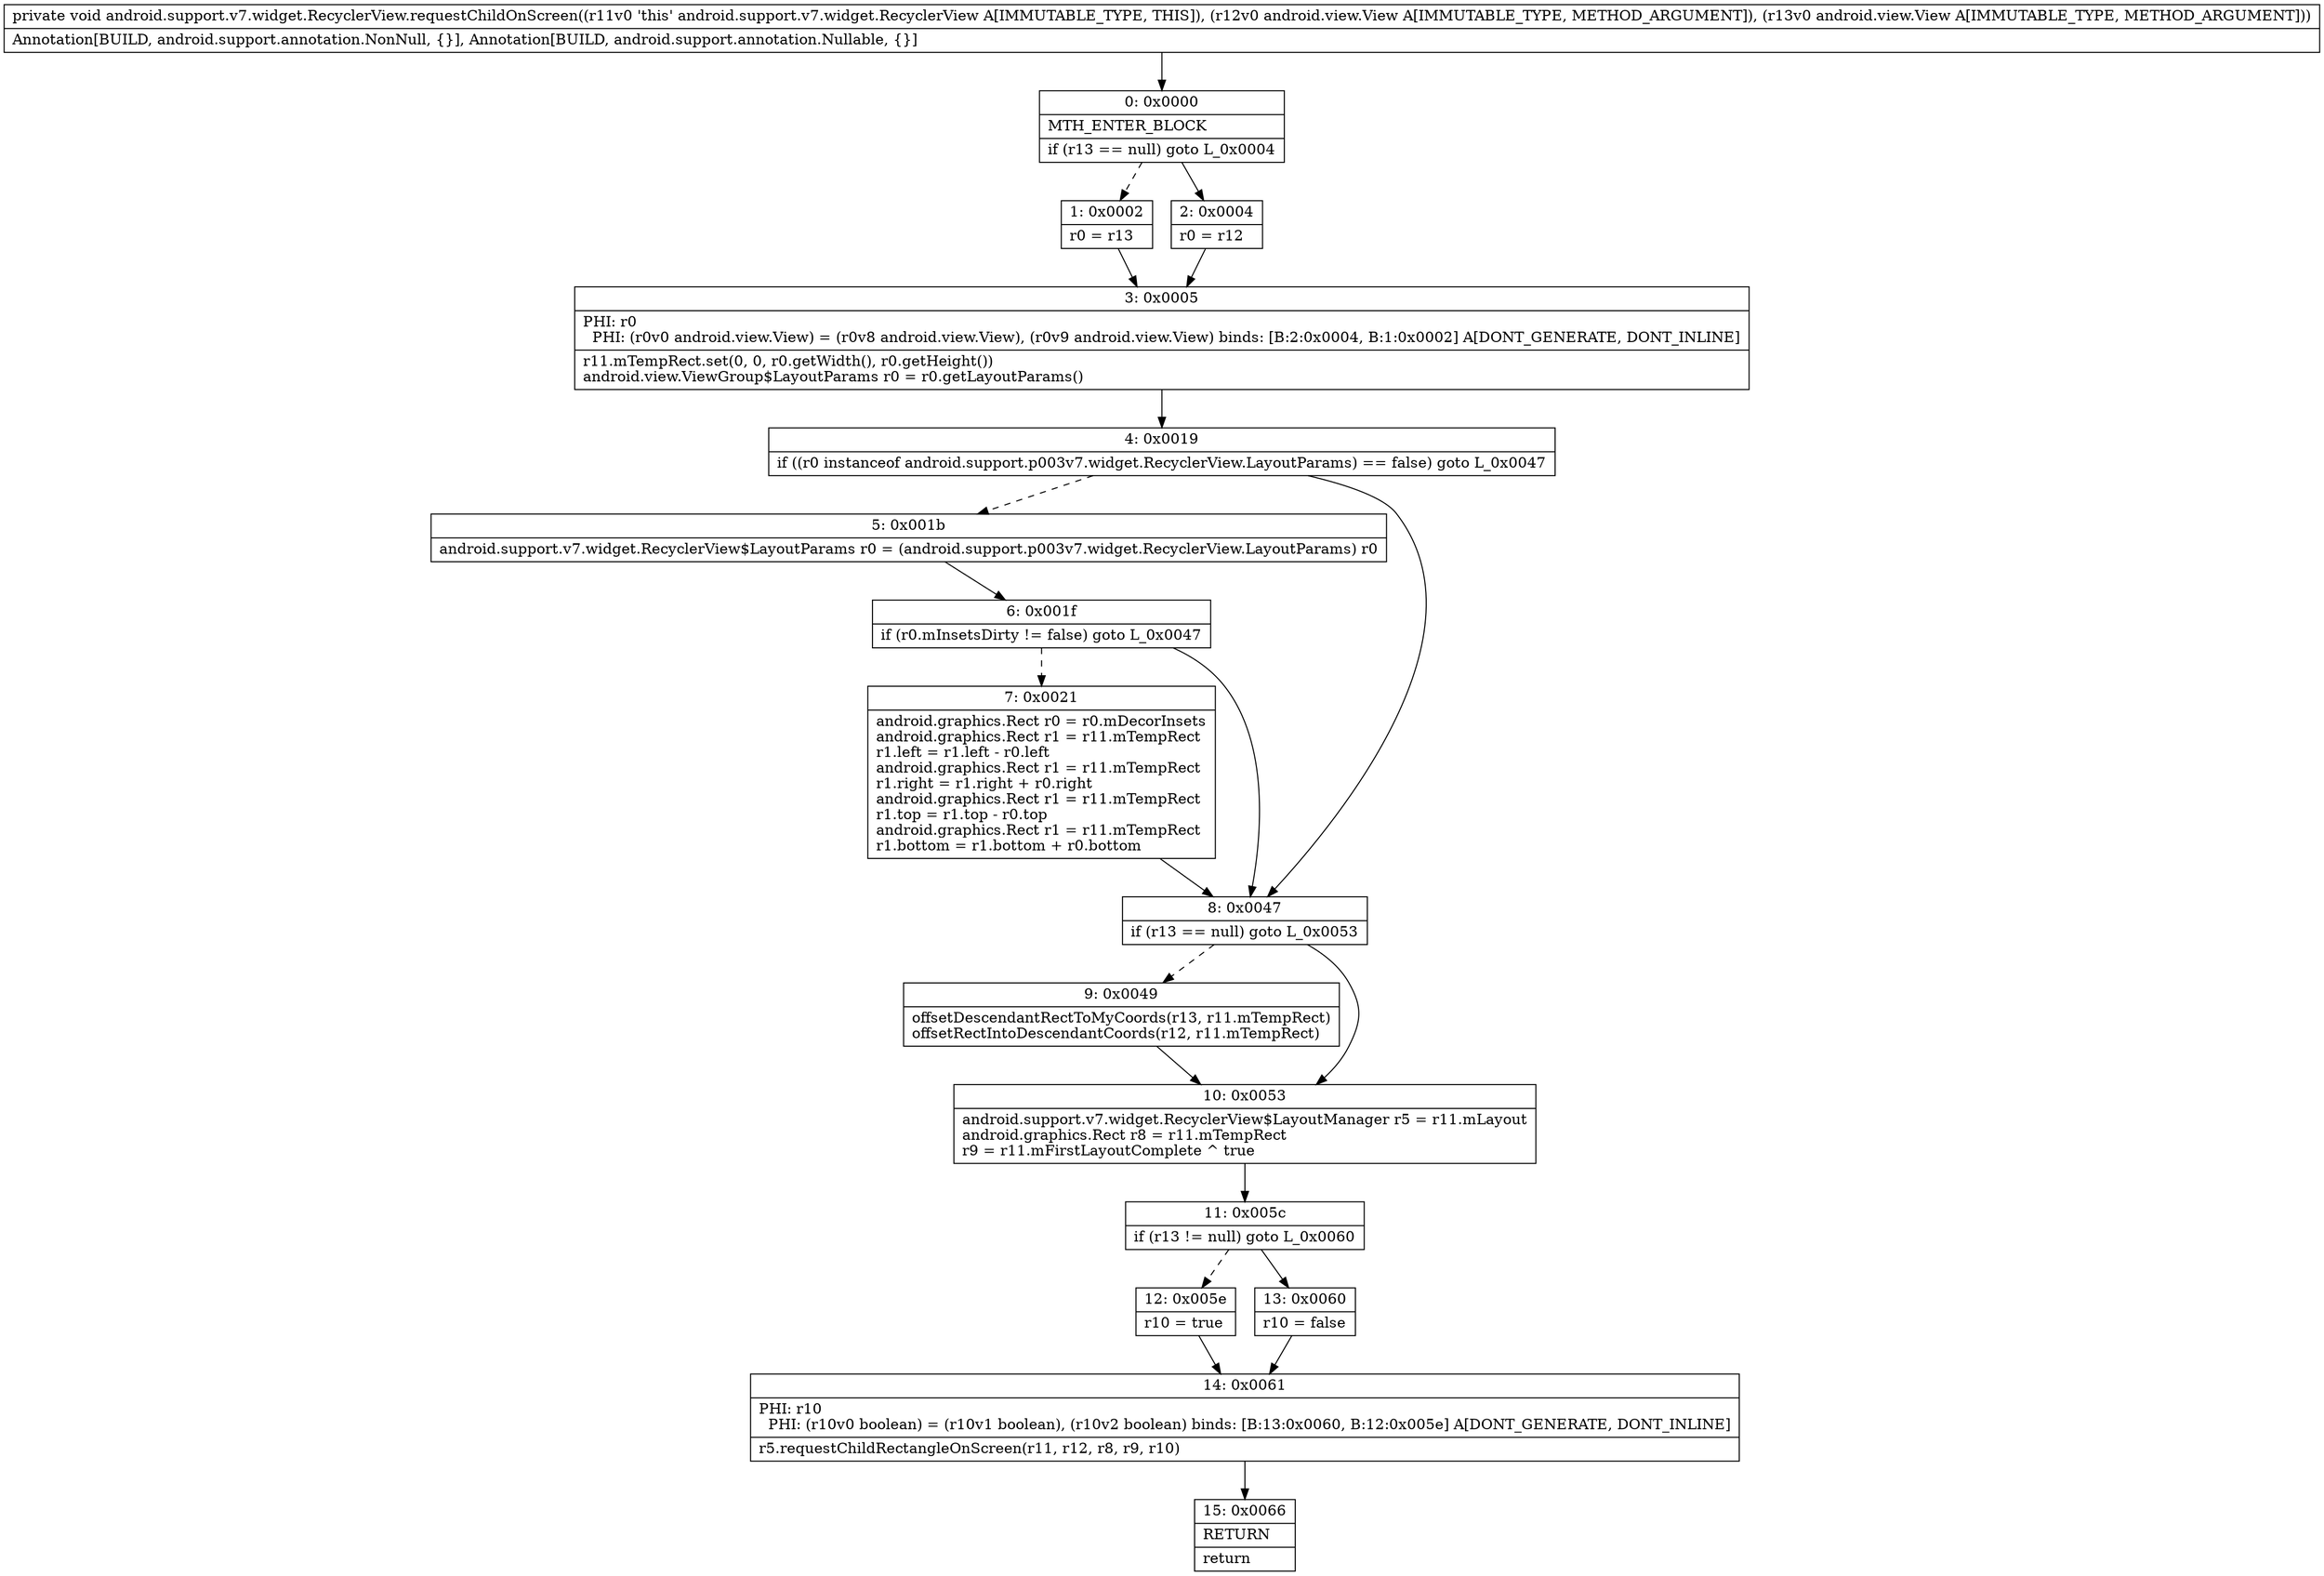 digraph "CFG forandroid.support.v7.widget.RecyclerView.requestChildOnScreen(Landroid\/view\/View;Landroid\/view\/View;)V" {
Node_0 [shape=record,label="{0\:\ 0x0000|MTH_ENTER_BLOCK\l|if (r13 == null) goto L_0x0004\l}"];
Node_1 [shape=record,label="{1\:\ 0x0002|r0 = r13\l}"];
Node_2 [shape=record,label="{2\:\ 0x0004|r0 = r12\l}"];
Node_3 [shape=record,label="{3\:\ 0x0005|PHI: r0 \l  PHI: (r0v0 android.view.View) = (r0v8 android.view.View), (r0v9 android.view.View) binds: [B:2:0x0004, B:1:0x0002] A[DONT_GENERATE, DONT_INLINE]\l|r11.mTempRect.set(0, 0, r0.getWidth(), r0.getHeight())\landroid.view.ViewGroup$LayoutParams r0 = r0.getLayoutParams()\l}"];
Node_4 [shape=record,label="{4\:\ 0x0019|if ((r0 instanceof android.support.p003v7.widget.RecyclerView.LayoutParams) == false) goto L_0x0047\l}"];
Node_5 [shape=record,label="{5\:\ 0x001b|android.support.v7.widget.RecyclerView$LayoutParams r0 = (android.support.p003v7.widget.RecyclerView.LayoutParams) r0\l}"];
Node_6 [shape=record,label="{6\:\ 0x001f|if (r0.mInsetsDirty != false) goto L_0x0047\l}"];
Node_7 [shape=record,label="{7\:\ 0x0021|android.graphics.Rect r0 = r0.mDecorInsets\landroid.graphics.Rect r1 = r11.mTempRect\lr1.left = r1.left \- r0.left\landroid.graphics.Rect r1 = r11.mTempRect\lr1.right = r1.right + r0.right\landroid.graphics.Rect r1 = r11.mTempRect\lr1.top = r1.top \- r0.top\landroid.graphics.Rect r1 = r11.mTempRect\lr1.bottom = r1.bottom + r0.bottom\l}"];
Node_8 [shape=record,label="{8\:\ 0x0047|if (r13 == null) goto L_0x0053\l}"];
Node_9 [shape=record,label="{9\:\ 0x0049|offsetDescendantRectToMyCoords(r13, r11.mTempRect)\loffsetRectIntoDescendantCoords(r12, r11.mTempRect)\l}"];
Node_10 [shape=record,label="{10\:\ 0x0053|android.support.v7.widget.RecyclerView$LayoutManager r5 = r11.mLayout\landroid.graphics.Rect r8 = r11.mTempRect\lr9 = r11.mFirstLayoutComplete ^ true\l}"];
Node_11 [shape=record,label="{11\:\ 0x005c|if (r13 != null) goto L_0x0060\l}"];
Node_12 [shape=record,label="{12\:\ 0x005e|r10 = true\l}"];
Node_13 [shape=record,label="{13\:\ 0x0060|r10 = false\l}"];
Node_14 [shape=record,label="{14\:\ 0x0061|PHI: r10 \l  PHI: (r10v0 boolean) = (r10v1 boolean), (r10v2 boolean) binds: [B:13:0x0060, B:12:0x005e] A[DONT_GENERATE, DONT_INLINE]\l|r5.requestChildRectangleOnScreen(r11, r12, r8, r9, r10)\l}"];
Node_15 [shape=record,label="{15\:\ 0x0066|RETURN\l|return\l}"];
MethodNode[shape=record,label="{private void android.support.v7.widget.RecyclerView.requestChildOnScreen((r11v0 'this' android.support.v7.widget.RecyclerView A[IMMUTABLE_TYPE, THIS]), (r12v0 android.view.View A[IMMUTABLE_TYPE, METHOD_ARGUMENT]), (r13v0 android.view.View A[IMMUTABLE_TYPE, METHOD_ARGUMENT]))  | Annotation[BUILD, android.support.annotation.NonNull, \{\}], Annotation[BUILD, android.support.annotation.Nullable, \{\}]\l}"];
MethodNode -> Node_0;
Node_0 -> Node_1[style=dashed];
Node_0 -> Node_2;
Node_1 -> Node_3;
Node_2 -> Node_3;
Node_3 -> Node_4;
Node_4 -> Node_5[style=dashed];
Node_4 -> Node_8;
Node_5 -> Node_6;
Node_6 -> Node_7[style=dashed];
Node_6 -> Node_8;
Node_7 -> Node_8;
Node_8 -> Node_9[style=dashed];
Node_8 -> Node_10;
Node_9 -> Node_10;
Node_10 -> Node_11;
Node_11 -> Node_12[style=dashed];
Node_11 -> Node_13;
Node_12 -> Node_14;
Node_13 -> Node_14;
Node_14 -> Node_15;
}

